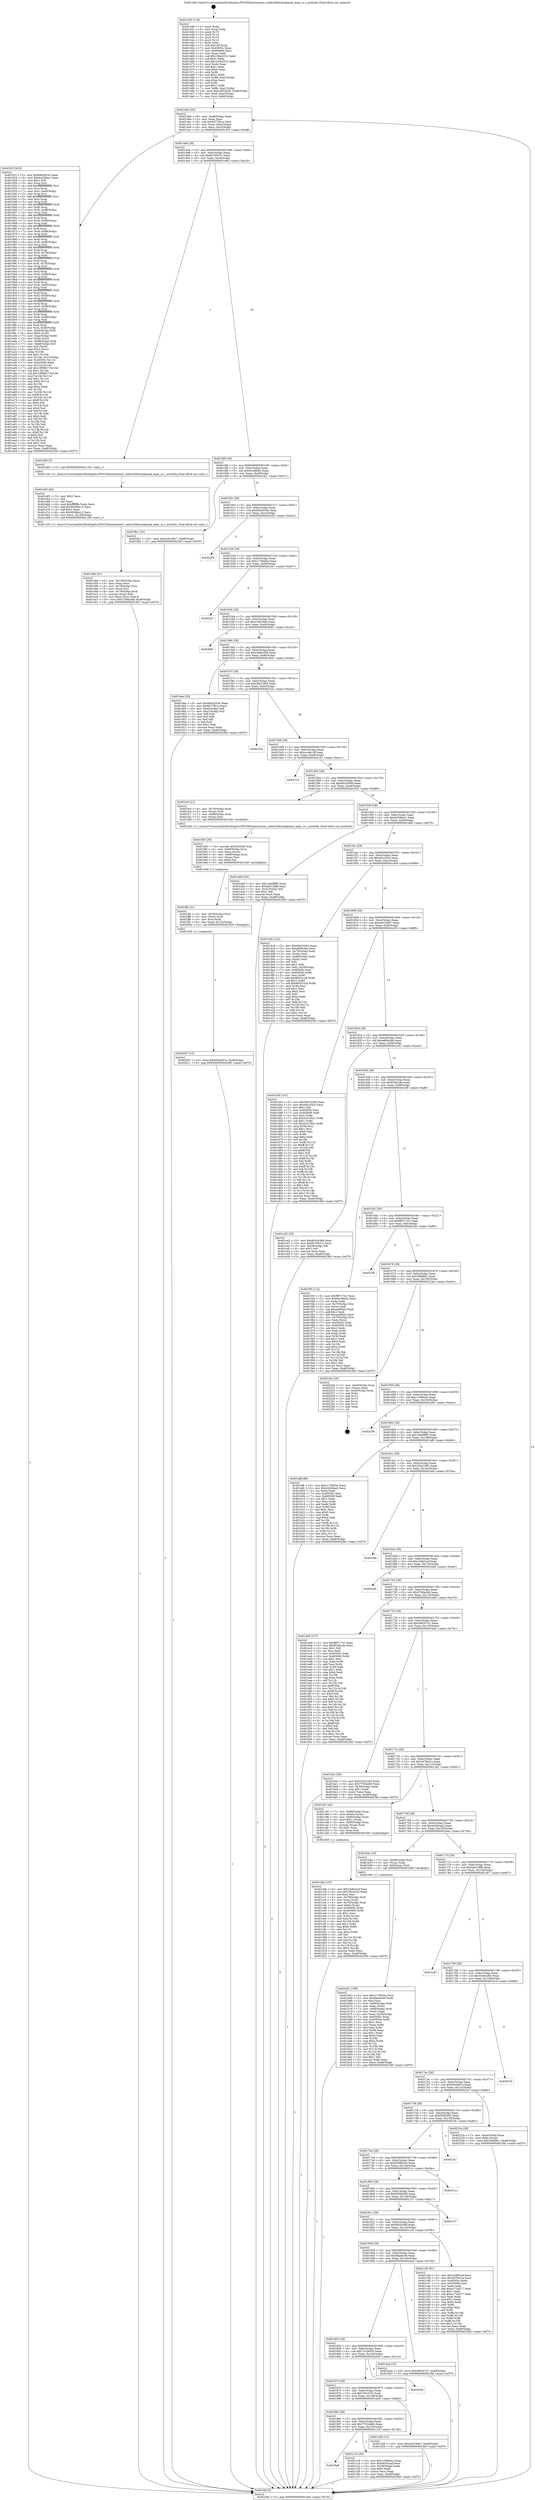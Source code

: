 digraph "0x401440" {
  label = "0x401440 (/mnt/c/Users/mathe/Desktop/tcc/POCII/binaries/extr_radare2libranalpanal_mips_cs.c_archinfo_Final-ollvm.out::main(0))"
  labelloc = "t"
  node[shape=record]

  Entry [label="",width=0.3,height=0.3,shape=circle,fillcolor=black,style=filled]
  "0x4014b4" [label="{
     0x4014b4 [32]\l
     | [instrs]\l
     &nbsp;&nbsp;0x4014b4 \<+6\>: mov -0xa8(%rbp),%eax\l
     &nbsp;&nbsp;0x4014ba \<+2\>: mov %eax,%ecx\l
     &nbsp;&nbsp;0x4014bc \<+6\>: sub $0x8477fb1e,%ecx\l
     &nbsp;&nbsp;0x4014c2 \<+6\>: mov %eax,-0xbc(%rbp)\l
     &nbsp;&nbsp;0x4014c8 \<+6\>: mov %ecx,-0xc0(%rbp)\l
     &nbsp;&nbsp;0x4014ce \<+6\>: je 000000000040191f \<main+0x4df\>\l
  }"]
  "0x40191f" [label="{
     0x40191f [410]\l
     | [instrs]\l
     &nbsp;&nbsp;0x40191f \<+5\>: mov $0xb8cd203e,%eax\l
     &nbsp;&nbsp;0x401924 \<+5\>: mov $0xdc538ea1,%ecx\l
     &nbsp;&nbsp;0x401929 \<+2\>: mov $0x1,%dl\l
     &nbsp;&nbsp;0x40192b \<+3\>: mov %rsp,%rsi\l
     &nbsp;&nbsp;0x40192e \<+4\>: add $0xfffffffffffffff0,%rsi\l
     &nbsp;&nbsp;0x401932 \<+3\>: mov %rsi,%rsp\l
     &nbsp;&nbsp;0x401935 \<+7\>: mov %rsi,-0xa0(%rbp)\l
     &nbsp;&nbsp;0x40193c \<+3\>: mov %rsp,%rsi\l
     &nbsp;&nbsp;0x40193f \<+4\>: add $0xfffffffffffffff0,%rsi\l
     &nbsp;&nbsp;0x401943 \<+3\>: mov %rsi,%rsp\l
     &nbsp;&nbsp;0x401946 \<+3\>: mov %rsp,%rdi\l
     &nbsp;&nbsp;0x401949 \<+4\>: add $0xfffffffffffffff0,%rdi\l
     &nbsp;&nbsp;0x40194d \<+3\>: mov %rdi,%rsp\l
     &nbsp;&nbsp;0x401950 \<+7\>: mov %rdi,-0x98(%rbp)\l
     &nbsp;&nbsp;0x401957 \<+3\>: mov %rsp,%rdi\l
     &nbsp;&nbsp;0x40195a \<+4\>: add $0xfffffffffffffff0,%rdi\l
     &nbsp;&nbsp;0x40195e \<+3\>: mov %rdi,%rsp\l
     &nbsp;&nbsp;0x401961 \<+7\>: mov %rdi,-0x90(%rbp)\l
     &nbsp;&nbsp;0x401968 \<+3\>: mov %rsp,%rdi\l
     &nbsp;&nbsp;0x40196b \<+4\>: add $0xfffffffffffffff0,%rdi\l
     &nbsp;&nbsp;0x40196f \<+3\>: mov %rdi,%rsp\l
     &nbsp;&nbsp;0x401972 \<+7\>: mov %rdi,-0x88(%rbp)\l
     &nbsp;&nbsp;0x401979 \<+3\>: mov %rsp,%rdi\l
     &nbsp;&nbsp;0x40197c \<+4\>: add $0xfffffffffffffff0,%rdi\l
     &nbsp;&nbsp;0x401980 \<+3\>: mov %rdi,%rsp\l
     &nbsp;&nbsp;0x401983 \<+4\>: mov %rdi,-0x80(%rbp)\l
     &nbsp;&nbsp;0x401987 \<+3\>: mov %rsp,%rdi\l
     &nbsp;&nbsp;0x40198a \<+4\>: add $0xfffffffffffffff0,%rdi\l
     &nbsp;&nbsp;0x40198e \<+3\>: mov %rdi,%rsp\l
     &nbsp;&nbsp;0x401991 \<+4\>: mov %rdi,-0x78(%rbp)\l
     &nbsp;&nbsp;0x401995 \<+3\>: mov %rsp,%rdi\l
     &nbsp;&nbsp;0x401998 \<+4\>: add $0xfffffffffffffff0,%rdi\l
     &nbsp;&nbsp;0x40199c \<+3\>: mov %rdi,%rsp\l
     &nbsp;&nbsp;0x40199f \<+4\>: mov %rdi,-0x70(%rbp)\l
     &nbsp;&nbsp;0x4019a3 \<+3\>: mov %rsp,%rdi\l
     &nbsp;&nbsp;0x4019a6 \<+4\>: add $0xfffffffffffffff0,%rdi\l
     &nbsp;&nbsp;0x4019aa \<+3\>: mov %rdi,%rsp\l
     &nbsp;&nbsp;0x4019ad \<+4\>: mov %rdi,-0x68(%rbp)\l
     &nbsp;&nbsp;0x4019b1 \<+3\>: mov %rsp,%rdi\l
     &nbsp;&nbsp;0x4019b4 \<+4\>: add $0xfffffffffffffff0,%rdi\l
     &nbsp;&nbsp;0x4019b8 \<+3\>: mov %rdi,%rsp\l
     &nbsp;&nbsp;0x4019bb \<+4\>: mov %rdi,-0x60(%rbp)\l
     &nbsp;&nbsp;0x4019bf \<+3\>: mov %rsp,%rdi\l
     &nbsp;&nbsp;0x4019c2 \<+4\>: add $0xfffffffffffffff0,%rdi\l
     &nbsp;&nbsp;0x4019c6 \<+3\>: mov %rdi,%rsp\l
     &nbsp;&nbsp;0x4019c9 \<+4\>: mov %rdi,-0x58(%rbp)\l
     &nbsp;&nbsp;0x4019cd \<+3\>: mov %rsp,%rdi\l
     &nbsp;&nbsp;0x4019d0 \<+4\>: add $0xfffffffffffffff0,%rdi\l
     &nbsp;&nbsp;0x4019d4 \<+3\>: mov %rdi,%rsp\l
     &nbsp;&nbsp;0x4019d7 \<+4\>: mov %rdi,-0x50(%rbp)\l
     &nbsp;&nbsp;0x4019db \<+3\>: mov %rsp,%rdi\l
     &nbsp;&nbsp;0x4019de \<+4\>: add $0xfffffffffffffff0,%rdi\l
     &nbsp;&nbsp;0x4019e2 \<+3\>: mov %rdi,%rsp\l
     &nbsp;&nbsp;0x4019e5 \<+4\>: mov %rdi,-0x48(%rbp)\l
     &nbsp;&nbsp;0x4019e9 \<+3\>: mov %rsp,%rdi\l
     &nbsp;&nbsp;0x4019ec \<+4\>: add $0xfffffffffffffff0,%rdi\l
     &nbsp;&nbsp;0x4019f0 \<+3\>: mov %rdi,%rsp\l
     &nbsp;&nbsp;0x4019f3 \<+4\>: mov %rdi,-0x40(%rbp)\l
     &nbsp;&nbsp;0x4019f7 \<+7\>: mov -0xa0(%rbp),%rdi\l
     &nbsp;&nbsp;0x4019fe \<+6\>: movl $0x0,(%rdi)\l
     &nbsp;&nbsp;0x401a04 \<+7\>: mov -0xac(%rbp),%r8d\l
     &nbsp;&nbsp;0x401a0b \<+3\>: mov %r8d,(%rsi)\l
     &nbsp;&nbsp;0x401a0e \<+7\>: mov -0x98(%rbp),%rdi\l
     &nbsp;&nbsp;0x401a15 \<+7\>: mov -0xb8(%rbp),%r9\l
     &nbsp;&nbsp;0x401a1c \<+3\>: mov %r9,(%rdi)\l
     &nbsp;&nbsp;0x401a1f \<+3\>: cmpl $0x2,(%rsi)\l
     &nbsp;&nbsp;0x401a22 \<+4\>: setne %r10b\l
     &nbsp;&nbsp;0x401a26 \<+4\>: and $0x1,%r10b\l
     &nbsp;&nbsp;0x401a2a \<+4\>: mov %r10b,-0x31(%rbp)\l
     &nbsp;&nbsp;0x401a2e \<+8\>: mov 0x40505c,%r11d\l
     &nbsp;&nbsp;0x401a36 \<+7\>: mov 0x405060,%ebx\l
     &nbsp;&nbsp;0x401a3d \<+3\>: mov %r11d,%r14d\l
     &nbsp;&nbsp;0x401a40 \<+7\>: add $0x19f58fc7,%r14d\l
     &nbsp;&nbsp;0x401a47 \<+4\>: sub $0x1,%r14d\l
     &nbsp;&nbsp;0x401a4b \<+7\>: sub $0x19f58fc7,%r14d\l
     &nbsp;&nbsp;0x401a52 \<+4\>: imul %r14d,%r11d\l
     &nbsp;&nbsp;0x401a56 \<+4\>: and $0x1,%r11d\l
     &nbsp;&nbsp;0x401a5a \<+4\>: cmp $0x0,%r11d\l
     &nbsp;&nbsp;0x401a5e \<+4\>: sete %r10b\l
     &nbsp;&nbsp;0x401a62 \<+3\>: cmp $0xa,%ebx\l
     &nbsp;&nbsp;0x401a65 \<+4\>: setl %r15b\l
     &nbsp;&nbsp;0x401a69 \<+3\>: mov %r10b,%r12b\l
     &nbsp;&nbsp;0x401a6c \<+4\>: xor $0xff,%r12b\l
     &nbsp;&nbsp;0x401a70 \<+3\>: mov %r15b,%r13b\l
     &nbsp;&nbsp;0x401a73 \<+4\>: xor $0xff,%r13b\l
     &nbsp;&nbsp;0x401a77 \<+3\>: xor $0x0,%dl\l
     &nbsp;&nbsp;0x401a7a \<+3\>: mov %r12b,%sil\l
     &nbsp;&nbsp;0x401a7d \<+4\>: and $0x0,%sil\l
     &nbsp;&nbsp;0x401a81 \<+3\>: and %dl,%r10b\l
     &nbsp;&nbsp;0x401a84 \<+3\>: mov %r13b,%dil\l
     &nbsp;&nbsp;0x401a87 \<+4\>: and $0x0,%dil\l
     &nbsp;&nbsp;0x401a8b \<+3\>: and %dl,%r15b\l
     &nbsp;&nbsp;0x401a8e \<+3\>: or %r10b,%sil\l
     &nbsp;&nbsp;0x401a91 \<+3\>: or %r15b,%dil\l
     &nbsp;&nbsp;0x401a94 \<+3\>: xor %dil,%sil\l
     &nbsp;&nbsp;0x401a97 \<+3\>: or %r13b,%r12b\l
     &nbsp;&nbsp;0x401a9a \<+4\>: xor $0xff,%r12b\l
     &nbsp;&nbsp;0x401a9e \<+3\>: or $0x0,%dl\l
     &nbsp;&nbsp;0x401aa1 \<+3\>: and %dl,%r12b\l
     &nbsp;&nbsp;0x401aa4 \<+3\>: or %r12b,%sil\l
     &nbsp;&nbsp;0x401aa7 \<+4\>: test $0x1,%sil\l
     &nbsp;&nbsp;0x401aab \<+3\>: cmovne %ecx,%eax\l
     &nbsp;&nbsp;0x401aae \<+6\>: mov %eax,-0xa8(%rbp)\l
     &nbsp;&nbsp;0x401ab4 \<+5\>: jmp 00000000004023bf \<main+0xf7f\>\l
  }"]
  "0x4014d4" [label="{
     0x4014d4 [28]\l
     | [instrs]\l
     &nbsp;&nbsp;0x4014d4 \<+5\>: jmp 00000000004014d9 \<main+0x99\>\l
     &nbsp;&nbsp;0x4014d9 \<+6\>: mov -0xbc(%rbp),%eax\l
     &nbsp;&nbsp;0x4014df \<+5\>: sub $0x9c76547c,%eax\l
     &nbsp;&nbsp;0x4014e4 \<+6\>: mov %eax,-0xc4(%rbp)\l
     &nbsp;&nbsp;0x4014ea \<+6\>: je 0000000000401e60 \<main+0xa20\>\l
  }"]
  Exit [label="",width=0.3,height=0.3,shape=circle,fillcolor=black,style=filled,peripheries=2]
  "0x401e60" [label="{
     0x401e60 [5]\l
     | [instrs]\l
     &nbsp;&nbsp;0x401e60 \<+5\>: call 0000000000401160 \<next_i\>\l
     | [calls]\l
     &nbsp;&nbsp;0x401160 \{1\} (/mnt/c/Users/mathe/Desktop/tcc/POCII/binaries/extr_radare2libranalpanal_mips_cs.c_archinfo_Final-ollvm.out::next_i)\l
  }"]
  "0x4014f0" [label="{
     0x4014f0 [28]\l
     | [instrs]\l
     &nbsp;&nbsp;0x4014f0 \<+5\>: jmp 00000000004014f5 \<main+0xb5\>\l
     &nbsp;&nbsp;0x4014f5 \<+6\>: mov -0xbc(%rbp),%eax\l
     &nbsp;&nbsp;0x4014fb \<+5\>: sub $0x9cc48bd2,%eax\l
     &nbsp;&nbsp;0x401500 \<+6\>: mov %eax,-0xc8(%rbp)\l
     &nbsp;&nbsp;0x401506 \<+6\>: je 0000000000401fb1 \<main+0xb71\>\l
  }"]
  "0x402007" [label="{
     0x402007 [15]\l
     | [instrs]\l
     &nbsp;&nbsp;0x402007 \<+10\>: movl $0x6364a67a,-0xa8(%rbp)\l
     &nbsp;&nbsp;0x402011 \<+5\>: jmp 00000000004023bf \<main+0xf7f\>\l
  }"]
  "0x401fb1" [label="{
     0x401fb1 [15]\l
     | [instrs]\l
     &nbsp;&nbsp;0x401fb1 \<+10\>: movl $0xe26184b7,-0xa8(%rbp)\l
     &nbsp;&nbsp;0x401fbb \<+5\>: jmp 00000000004023bf \<main+0xf7f\>\l
  }"]
  "0x40150c" [label="{
     0x40150c [28]\l
     | [instrs]\l
     &nbsp;&nbsp;0x40150c \<+5\>: jmp 0000000000401511 \<main+0xd1\>\l
     &nbsp;&nbsp;0x401511 \<+6\>: mov -0xbc(%rbp),%eax\l
     &nbsp;&nbsp;0x401517 \<+5\>: sub $0xb8cd203e,%eax\l
     &nbsp;&nbsp;0x40151c \<+6\>: mov %eax,-0xcc(%rbp)\l
     &nbsp;&nbsp;0x401522 \<+6\>: je 0000000000402262 \<main+0xe22\>\l
  }"]
  "0x401ff2" [label="{
     0x401ff2 [21]\l
     | [instrs]\l
     &nbsp;&nbsp;0x401ff2 \<+4\>: mov -0x78(%rbp),%rcx\l
     &nbsp;&nbsp;0x401ff6 \<+3\>: mov (%rcx),%rcx\l
     &nbsp;&nbsp;0x401ff9 \<+3\>: mov %rcx,%rdi\l
     &nbsp;&nbsp;0x401ffc \<+6\>: mov %eax,-0x15c(%rbp)\l
     &nbsp;&nbsp;0x402002 \<+5\>: call 0000000000401030 \<free@plt\>\l
     | [calls]\l
     &nbsp;&nbsp;0x401030 \{1\} (unknown)\l
  }"]
  "0x402262" [label="{
     0x402262\l
  }", style=dashed]
  "0x401528" [label="{
     0x401528 [28]\l
     | [instrs]\l
     &nbsp;&nbsp;0x401528 \<+5\>: jmp 000000000040152d \<main+0xed\>\l
     &nbsp;&nbsp;0x40152d \<+6\>: mov -0xbc(%rbp),%eax\l
     &nbsp;&nbsp;0x401533 \<+5\>: sub $0xc170bd3a,%eax\l
     &nbsp;&nbsp;0x401538 \<+6\>: mov %eax,-0xd0(%rbp)\l
     &nbsp;&nbsp;0x40153e \<+6\>: je 00000000004022a7 \<main+0xe67\>\l
  }"]
  "0x401fd5" [label="{
     0x401fd5 [29]\l
     | [instrs]\l
     &nbsp;&nbsp;0x401fd5 \<+10\>: movabs $0x4030d6,%rdi\l
     &nbsp;&nbsp;0x401fdf \<+4\>: mov -0x68(%rbp),%rcx\l
     &nbsp;&nbsp;0x401fe3 \<+2\>: mov %eax,(%rcx)\l
     &nbsp;&nbsp;0x401fe5 \<+4\>: mov -0x68(%rbp),%rcx\l
     &nbsp;&nbsp;0x401fe9 \<+2\>: mov (%rcx),%esi\l
     &nbsp;&nbsp;0x401feb \<+2\>: mov $0x0,%al\l
     &nbsp;&nbsp;0x401fed \<+5\>: call 0000000000401040 \<printf@plt\>\l
     | [calls]\l
     &nbsp;&nbsp;0x401040 \{1\} (unknown)\l
  }"]
  "0x4022a7" [label="{
     0x4022a7\l
  }", style=dashed]
  "0x401544" [label="{
     0x401544 [28]\l
     | [instrs]\l
     &nbsp;&nbsp;0x401544 \<+5\>: jmp 0000000000401549 \<main+0x109\>\l
     &nbsp;&nbsp;0x401549 \<+6\>: mov -0xbc(%rbp),%eax\l
     &nbsp;&nbsp;0x40154f \<+5\>: sub $0xc19619e8,%eax\l
     &nbsp;&nbsp;0x401554 \<+6\>: mov %eax,-0xd4(%rbp)\l
     &nbsp;&nbsp;0x40155a \<+6\>: je 0000000000402081 \<main+0xc41\>\l
  }"]
  "0x401e8d" [label="{
     0x401e8d [41]\l
     | [instrs]\l
     &nbsp;&nbsp;0x401e8d \<+6\>: mov -0x158(%rbp),%ecx\l
     &nbsp;&nbsp;0x401e93 \<+3\>: imul %eax,%ecx\l
     &nbsp;&nbsp;0x401e96 \<+4\>: mov -0x78(%rbp),%rsi\l
     &nbsp;&nbsp;0x401e9a \<+3\>: mov (%rsi),%rsi\l
     &nbsp;&nbsp;0x401e9d \<+4\>: mov -0x70(%rbp),%rdi\l
     &nbsp;&nbsp;0x401ea1 \<+3\>: movslq (%rdi),%rdi\l
     &nbsp;&nbsp;0x401ea4 \<+3\>: mov %ecx,(%rsi,%rdi,4)\l
     &nbsp;&nbsp;0x401ea7 \<+10\>: movl $0x2760a3e8,-0xa8(%rbp)\l
     &nbsp;&nbsp;0x401eb1 \<+5\>: jmp 00000000004023bf \<main+0xf7f\>\l
  }"]
  "0x402081" [label="{
     0x402081\l
  }", style=dashed]
  "0x401560" [label="{
     0x401560 [28]\l
     | [instrs]\l
     &nbsp;&nbsp;0x401560 \<+5\>: jmp 0000000000401565 \<main+0x125\>\l
     &nbsp;&nbsp;0x401565 \<+6\>: mov -0xbc(%rbp),%eax\l
     &nbsp;&nbsp;0x40156b \<+5\>: sub $0xc4802d39,%eax\l
     &nbsp;&nbsp;0x401570 \<+6\>: mov %eax,-0xd8(%rbp)\l
     &nbsp;&nbsp;0x401576 \<+6\>: je 00000000004018ea \<main+0x4aa\>\l
  }"]
  "0x401e65" [label="{
     0x401e65 [40]\l
     | [instrs]\l
     &nbsp;&nbsp;0x401e65 \<+5\>: mov $0x2,%ecx\l
     &nbsp;&nbsp;0x401e6a \<+1\>: cltd\l
     &nbsp;&nbsp;0x401e6b \<+2\>: idiv %ecx\l
     &nbsp;&nbsp;0x401e6d \<+6\>: imul $0xfffffffe,%edx,%ecx\l
     &nbsp;&nbsp;0x401e73 \<+6\>: add $0x9d36be12,%ecx\l
     &nbsp;&nbsp;0x401e79 \<+3\>: add $0x1,%ecx\l
     &nbsp;&nbsp;0x401e7c \<+6\>: sub $0x9d36be12,%ecx\l
     &nbsp;&nbsp;0x401e82 \<+6\>: mov %ecx,-0x158(%rbp)\l
     &nbsp;&nbsp;0x401e88 \<+5\>: call 0000000000401160 \<next_i\>\l
     | [calls]\l
     &nbsp;&nbsp;0x401160 \{1\} (/mnt/c/Users/mathe/Desktop/tcc/POCII/binaries/extr_radare2libranalpanal_mips_cs.c_archinfo_Final-ollvm.out::next_i)\l
  }"]
  "0x4018ea" [label="{
     0x4018ea [53]\l
     | [instrs]\l
     &nbsp;&nbsp;0x4018ea \<+5\>: mov $0xb8cd203e,%eax\l
     &nbsp;&nbsp;0x4018ef \<+5\>: mov $0x8477fb1e,%ecx\l
     &nbsp;&nbsp;0x4018f4 \<+6\>: mov -0xa2(%rbp),%dl\l
     &nbsp;&nbsp;0x4018fa \<+7\>: mov -0xa1(%rbp),%sil\l
     &nbsp;&nbsp;0x401901 \<+3\>: mov %dl,%dil\l
     &nbsp;&nbsp;0x401904 \<+3\>: and %sil,%dil\l
     &nbsp;&nbsp;0x401907 \<+3\>: xor %sil,%dl\l
     &nbsp;&nbsp;0x40190a \<+3\>: or %dl,%dil\l
     &nbsp;&nbsp;0x40190d \<+4\>: test $0x1,%dil\l
     &nbsp;&nbsp;0x401911 \<+3\>: cmovne %ecx,%eax\l
     &nbsp;&nbsp;0x401914 \<+6\>: mov %eax,-0xa8(%rbp)\l
     &nbsp;&nbsp;0x40191a \<+5\>: jmp 00000000004023bf \<main+0xf7f\>\l
  }"]
  "0x40157c" [label="{
     0x40157c [28]\l
     | [instrs]\l
     &nbsp;&nbsp;0x40157c \<+5\>: jmp 0000000000401581 \<main+0x141\>\l
     &nbsp;&nbsp;0x401581 \<+6\>: mov -0xbc(%rbp),%eax\l
     &nbsp;&nbsp;0x401587 \<+5\>: sub $0xc8433383,%eax\l
     &nbsp;&nbsp;0x40158c \<+6\>: mov %eax,-0xdc(%rbp)\l
     &nbsp;&nbsp;0x401592 \<+6\>: je 000000000040232a \<main+0xeea\>\l
  }"]
  "0x4023bf" [label="{
     0x4023bf [5]\l
     | [instrs]\l
     &nbsp;&nbsp;0x4023bf \<+5\>: jmp 00000000004014b4 \<main+0x74\>\l
  }"]
  "0x401440" [label="{
     0x401440 [116]\l
     | [instrs]\l
     &nbsp;&nbsp;0x401440 \<+1\>: push %rbp\l
     &nbsp;&nbsp;0x401441 \<+3\>: mov %rsp,%rbp\l
     &nbsp;&nbsp;0x401444 \<+2\>: push %r15\l
     &nbsp;&nbsp;0x401446 \<+2\>: push %r14\l
     &nbsp;&nbsp;0x401448 \<+2\>: push %r13\l
     &nbsp;&nbsp;0x40144a \<+2\>: push %r12\l
     &nbsp;&nbsp;0x40144c \<+1\>: push %rbx\l
     &nbsp;&nbsp;0x40144d \<+7\>: sub $0x168,%rsp\l
     &nbsp;&nbsp;0x401454 \<+7\>: mov 0x40505c,%eax\l
     &nbsp;&nbsp;0x40145b \<+7\>: mov 0x405060,%ecx\l
     &nbsp;&nbsp;0x401462 \<+2\>: mov %eax,%edx\l
     &nbsp;&nbsp;0x401464 \<+6\>: sub $0x100e4332,%edx\l
     &nbsp;&nbsp;0x40146a \<+3\>: sub $0x1,%edx\l
     &nbsp;&nbsp;0x40146d \<+6\>: add $0x100e4332,%edx\l
     &nbsp;&nbsp;0x401473 \<+3\>: imul %edx,%eax\l
     &nbsp;&nbsp;0x401476 \<+3\>: and $0x1,%eax\l
     &nbsp;&nbsp;0x401479 \<+3\>: cmp $0x0,%eax\l
     &nbsp;&nbsp;0x40147c \<+4\>: sete %r8b\l
     &nbsp;&nbsp;0x401480 \<+4\>: and $0x1,%r8b\l
     &nbsp;&nbsp;0x401484 \<+7\>: mov %r8b,-0xa2(%rbp)\l
     &nbsp;&nbsp;0x40148b \<+3\>: cmp $0xa,%ecx\l
     &nbsp;&nbsp;0x40148e \<+4\>: setl %r8b\l
     &nbsp;&nbsp;0x401492 \<+4\>: and $0x1,%r8b\l
     &nbsp;&nbsp;0x401496 \<+7\>: mov %r8b,-0xa1(%rbp)\l
     &nbsp;&nbsp;0x40149d \<+10\>: movl $0xc4802d39,-0xa8(%rbp)\l
     &nbsp;&nbsp;0x4014a7 \<+6\>: mov %edi,-0xac(%rbp)\l
     &nbsp;&nbsp;0x4014ad \<+7\>: mov %rsi,-0xb8(%rbp)\l
  }"]
  "0x401cbb" [label="{
     0x401cbb [107]\l
     | [instrs]\l
     &nbsp;&nbsp;0x401cbb \<+5\>: mov $0x23db3caf,%ecx\l
     &nbsp;&nbsp;0x401cc0 \<+5\>: mov $0x762c41fc,%edx\l
     &nbsp;&nbsp;0x401cc5 \<+2\>: xor %esi,%esi\l
     &nbsp;&nbsp;0x401cc7 \<+4\>: mov -0x78(%rbp),%rdi\l
     &nbsp;&nbsp;0x401ccb \<+3\>: mov %rax,(%rdi)\l
     &nbsp;&nbsp;0x401cce \<+4\>: mov -0x70(%rbp),%rax\l
     &nbsp;&nbsp;0x401cd2 \<+6\>: movl $0x0,(%rax)\l
     &nbsp;&nbsp;0x401cd8 \<+8\>: mov 0x40505c,%r8d\l
     &nbsp;&nbsp;0x401ce0 \<+8\>: mov 0x405060,%r9d\l
     &nbsp;&nbsp;0x401ce8 \<+3\>: sub $0x1,%esi\l
     &nbsp;&nbsp;0x401ceb \<+3\>: mov %r8d,%r10d\l
     &nbsp;&nbsp;0x401cee \<+3\>: add %esi,%r10d\l
     &nbsp;&nbsp;0x401cf1 \<+4\>: imul %r10d,%r8d\l
     &nbsp;&nbsp;0x401cf5 \<+4\>: and $0x1,%r8d\l
     &nbsp;&nbsp;0x401cf9 \<+4\>: cmp $0x0,%r8d\l
     &nbsp;&nbsp;0x401cfd \<+4\>: sete %r11b\l
     &nbsp;&nbsp;0x401d01 \<+4\>: cmp $0xa,%r9d\l
     &nbsp;&nbsp;0x401d05 \<+3\>: setl %bl\l
     &nbsp;&nbsp;0x401d08 \<+3\>: mov %r11b,%r14b\l
     &nbsp;&nbsp;0x401d0b \<+3\>: and %bl,%r14b\l
     &nbsp;&nbsp;0x401d0e \<+3\>: xor %bl,%r11b\l
     &nbsp;&nbsp;0x401d11 \<+3\>: or %r11b,%r14b\l
     &nbsp;&nbsp;0x401d14 \<+4\>: test $0x1,%r14b\l
     &nbsp;&nbsp;0x401d18 \<+3\>: cmovne %edx,%ecx\l
     &nbsp;&nbsp;0x401d1b \<+6\>: mov %ecx,-0xa8(%rbp)\l
     &nbsp;&nbsp;0x401d21 \<+5\>: jmp 00000000004023bf \<main+0xf7f\>\l
  }"]
  "0x4018a8" [label="{
     0x4018a8\l
  }", style=dashed]
  "0x40232a" [label="{
     0x40232a\l
  }", style=dashed]
  "0x401598" [label="{
     0x401598 [28]\l
     | [instrs]\l
     &nbsp;&nbsp;0x401598 \<+5\>: jmp 000000000040159d \<main+0x15d\>\l
     &nbsp;&nbsp;0x40159d \<+6\>: mov -0xbc(%rbp),%eax\l
     &nbsp;&nbsp;0x4015a3 \<+5\>: sub $0xcccde1df,%eax\l
     &nbsp;&nbsp;0x4015a8 \<+6\>: mov %eax,-0xe0(%rbp)\l
     &nbsp;&nbsp;0x4015ae \<+6\>: je 0000000000402101 \<main+0xcc1\>\l
  }"]
  "0x401c18" [label="{
     0x401c18 [30]\l
     | [instrs]\l
     &nbsp;&nbsp;0x401c18 \<+5\>: mov $0x11696cec,%eax\l
     &nbsp;&nbsp;0x401c1d \<+5\>: mov $0x6935cbaf,%ecx\l
     &nbsp;&nbsp;0x401c22 \<+3\>: mov -0x30(%rbp),%edx\l
     &nbsp;&nbsp;0x401c25 \<+3\>: cmp $0x0,%edx\l
     &nbsp;&nbsp;0x401c28 \<+3\>: cmove %ecx,%eax\l
     &nbsp;&nbsp;0x401c2b \<+6\>: mov %eax,-0xa8(%rbp)\l
     &nbsp;&nbsp;0x401c31 \<+5\>: jmp 00000000004023bf \<main+0xf7f\>\l
  }"]
  "0x402101" [label="{
     0x402101\l
  }", style=dashed]
  "0x4015b4" [label="{
     0x4015b4 [28]\l
     | [instrs]\l
     &nbsp;&nbsp;0x4015b4 \<+5\>: jmp 00000000004015b9 \<main+0x179\>\l
     &nbsp;&nbsp;0x4015b9 \<+6\>: mov -0xbc(%rbp),%eax\l
     &nbsp;&nbsp;0x4015bf \<+5\>: sub $0xd63c436d,%eax\l
     &nbsp;&nbsp;0x4015c4 \<+6\>: mov %eax,-0xe4(%rbp)\l
     &nbsp;&nbsp;0x4015ca \<+6\>: je 0000000000401fc0 \<main+0xb80\>\l
  }"]
  "0x40188c" [label="{
     0x40188c [28]\l
     | [instrs]\l
     &nbsp;&nbsp;0x40188c \<+5\>: jmp 0000000000401891 \<main+0x451\>\l
     &nbsp;&nbsp;0x401891 \<+6\>: mov -0xbc(%rbp),%eax\l
     &nbsp;&nbsp;0x401897 \<+5\>: sub $0x77034dd0,%eax\l
     &nbsp;&nbsp;0x40189c \<+6\>: mov %eax,-0x14c(%rbp)\l
     &nbsp;&nbsp;0x4018a2 \<+6\>: je 0000000000401c18 \<main+0x7d8\>\l
  }"]
  "0x401fc0" [label="{
     0x401fc0 [21]\l
     | [instrs]\l
     &nbsp;&nbsp;0x401fc0 \<+4\>: mov -0x78(%rbp),%rax\l
     &nbsp;&nbsp;0x401fc4 \<+3\>: mov (%rax),%rdi\l
     &nbsp;&nbsp;0x401fc7 \<+7\>: mov -0x88(%rbp),%rax\l
     &nbsp;&nbsp;0x401fce \<+2\>: mov (%rax),%esi\l
     &nbsp;&nbsp;0x401fd0 \<+5\>: call 0000000000401420 \<archinfo\>\l
     | [calls]\l
     &nbsp;&nbsp;0x401420 \{1\} (/mnt/c/Users/mathe/Desktop/tcc/POCII/binaries/extr_radare2libranalpanal_mips_cs.c_archinfo_Final-ollvm.out::archinfo)\l
  }"]
  "0x4015d0" [label="{
     0x4015d0 [28]\l
     | [instrs]\l
     &nbsp;&nbsp;0x4015d0 \<+5\>: jmp 00000000004015d5 \<main+0x195\>\l
     &nbsp;&nbsp;0x4015d5 \<+6\>: mov -0xbc(%rbp),%eax\l
     &nbsp;&nbsp;0x4015db \<+5\>: sub $0xdc538ea1,%eax\l
     &nbsp;&nbsp;0x4015e0 \<+6\>: mov %eax,-0xe8(%rbp)\l
     &nbsp;&nbsp;0x4015e6 \<+6\>: je 0000000000401ab9 \<main+0x679\>\l
  }"]
  "0x401d26" [label="{
     0x401d26 [15]\l
     | [instrs]\l
     &nbsp;&nbsp;0x401d26 \<+10\>: movl $0xe26184b7,-0xa8(%rbp)\l
     &nbsp;&nbsp;0x401d30 \<+5\>: jmp 00000000004023bf \<main+0xf7f\>\l
  }"]
  "0x401ab9" [label="{
     0x401ab9 [30]\l
     | [instrs]\l
     &nbsp;&nbsp;0x401ab9 \<+5\>: mov $0x1dad9f85,%eax\l
     &nbsp;&nbsp;0x401abe \<+5\>: mov $0x4a0128fb,%ecx\l
     &nbsp;&nbsp;0x401ac3 \<+3\>: mov -0x31(%rbp),%dl\l
     &nbsp;&nbsp;0x401ac6 \<+3\>: test $0x1,%dl\l
     &nbsp;&nbsp;0x401ac9 \<+3\>: cmovne %ecx,%eax\l
     &nbsp;&nbsp;0x401acc \<+6\>: mov %eax,-0xa8(%rbp)\l
     &nbsp;&nbsp;0x401ad2 \<+5\>: jmp 00000000004023bf \<main+0xf7f\>\l
  }"]
  "0x4015ec" [label="{
     0x4015ec [28]\l
     | [instrs]\l
     &nbsp;&nbsp;0x4015ec \<+5\>: jmp 00000000004015f1 \<main+0x1b1\>\l
     &nbsp;&nbsp;0x4015f1 \<+6\>: mov -0xbc(%rbp),%eax\l
     &nbsp;&nbsp;0x4015f7 \<+5\>: sub $0xdcb1f3c4,%eax\l
     &nbsp;&nbsp;0x4015fc \<+6\>: mov %eax,-0xec(%rbp)\l
     &nbsp;&nbsp;0x401602 \<+6\>: je 0000000000401dc8 \<main+0x988\>\l
  }"]
  "0x401870" [label="{
     0x401870 [28]\l
     | [instrs]\l
     &nbsp;&nbsp;0x401870 \<+5\>: jmp 0000000000401875 \<main+0x435\>\l
     &nbsp;&nbsp;0x401875 \<+6\>: mov -0xbc(%rbp),%eax\l
     &nbsp;&nbsp;0x40187b \<+5\>: sub $0x762c41fc,%eax\l
     &nbsp;&nbsp;0x401880 \<+6\>: mov %eax,-0x148(%rbp)\l
     &nbsp;&nbsp;0x401886 \<+6\>: je 0000000000401d26 \<main+0x8e6\>\l
  }"]
  "0x401dc8" [label="{
     0x401dc8 [122]\l
     | [instrs]\l
     &nbsp;&nbsp;0x401dc8 \<+5\>: mov $0xc8433383,%eax\l
     &nbsp;&nbsp;0x401dcd \<+5\>: mov $0xe669c4fa,%ecx\l
     &nbsp;&nbsp;0x401dd2 \<+4\>: mov -0x70(%rbp),%rdx\l
     &nbsp;&nbsp;0x401dd6 \<+2\>: mov (%rdx),%esi\l
     &nbsp;&nbsp;0x401dd8 \<+4\>: mov -0x80(%rbp),%rdx\l
     &nbsp;&nbsp;0x401ddc \<+2\>: cmp (%rdx),%esi\l
     &nbsp;&nbsp;0x401dde \<+4\>: setl %dil\l
     &nbsp;&nbsp;0x401de2 \<+4\>: and $0x1,%dil\l
     &nbsp;&nbsp;0x401de6 \<+4\>: mov %dil,-0x29(%rbp)\l
     &nbsp;&nbsp;0x401dea \<+7\>: mov 0x40505c,%esi\l
     &nbsp;&nbsp;0x401df1 \<+8\>: mov 0x405060,%r8d\l
     &nbsp;&nbsp;0x401df9 \<+3\>: mov %esi,%r9d\l
     &nbsp;&nbsp;0x401dfc \<+7\>: add $0x88551ccb,%r9d\l
     &nbsp;&nbsp;0x401e03 \<+4\>: sub $0x1,%r9d\l
     &nbsp;&nbsp;0x401e07 \<+7\>: sub $0x88551ccb,%r9d\l
     &nbsp;&nbsp;0x401e0e \<+4\>: imul %r9d,%esi\l
     &nbsp;&nbsp;0x401e12 \<+3\>: and $0x1,%esi\l
     &nbsp;&nbsp;0x401e15 \<+3\>: cmp $0x0,%esi\l
     &nbsp;&nbsp;0x401e18 \<+4\>: sete %dil\l
     &nbsp;&nbsp;0x401e1c \<+4\>: cmp $0xa,%r8d\l
     &nbsp;&nbsp;0x401e20 \<+4\>: setl %r10b\l
     &nbsp;&nbsp;0x401e24 \<+3\>: mov %dil,%r11b\l
     &nbsp;&nbsp;0x401e27 \<+3\>: and %r10b,%r11b\l
     &nbsp;&nbsp;0x401e2a \<+3\>: xor %r10b,%dil\l
     &nbsp;&nbsp;0x401e2d \<+3\>: or %dil,%r11b\l
     &nbsp;&nbsp;0x401e30 \<+4\>: test $0x1,%r11b\l
     &nbsp;&nbsp;0x401e34 \<+3\>: cmovne %ecx,%eax\l
     &nbsp;&nbsp;0x401e37 \<+6\>: mov %eax,-0xa8(%rbp)\l
     &nbsp;&nbsp;0x401e3d \<+5\>: jmp 00000000004023bf \<main+0xf7f\>\l
  }"]
  "0x401608" [label="{
     0x401608 [28]\l
     | [instrs]\l
     &nbsp;&nbsp;0x401608 \<+5\>: jmp 000000000040160d \<main+0x1cd\>\l
     &nbsp;&nbsp;0x40160d \<+6\>: mov -0xbc(%rbp),%eax\l
     &nbsp;&nbsp;0x401613 \<+5\>: sub $0xe26184b7,%eax\l
     &nbsp;&nbsp;0x401618 \<+6\>: mov %eax,-0xf0(%rbp)\l
     &nbsp;&nbsp;0x40161e \<+6\>: je 0000000000401d35 \<main+0x8f5\>\l
  }"]
  "0x40205d" [label="{
     0x40205d\l
  }", style=dashed]
  "0x401d35" [label="{
     0x401d35 [147]\l
     | [instrs]\l
     &nbsp;&nbsp;0x401d35 \<+5\>: mov $0xc8433383,%eax\l
     &nbsp;&nbsp;0x401d3a \<+5\>: mov $0xdcb1f3c4,%ecx\l
     &nbsp;&nbsp;0x401d3f \<+2\>: mov $0x1,%dl\l
     &nbsp;&nbsp;0x401d41 \<+7\>: mov 0x40505c,%esi\l
     &nbsp;&nbsp;0x401d48 \<+7\>: mov 0x405060,%edi\l
     &nbsp;&nbsp;0x401d4f \<+3\>: mov %esi,%r8d\l
     &nbsp;&nbsp;0x401d52 \<+7\>: add $0x5c5108cc,%r8d\l
     &nbsp;&nbsp;0x401d59 \<+4\>: sub $0x1,%r8d\l
     &nbsp;&nbsp;0x401d5d \<+7\>: sub $0x5c5108cc,%r8d\l
     &nbsp;&nbsp;0x401d64 \<+4\>: imul %r8d,%esi\l
     &nbsp;&nbsp;0x401d68 \<+3\>: and $0x1,%esi\l
     &nbsp;&nbsp;0x401d6b \<+3\>: cmp $0x0,%esi\l
     &nbsp;&nbsp;0x401d6e \<+4\>: sete %r9b\l
     &nbsp;&nbsp;0x401d72 \<+3\>: cmp $0xa,%edi\l
     &nbsp;&nbsp;0x401d75 \<+4\>: setl %r10b\l
     &nbsp;&nbsp;0x401d79 \<+3\>: mov %r9b,%r11b\l
     &nbsp;&nbsp;0x401d7c \<+4\>: xor $0xff,%r11b\l
     &nbsp;&nbsp;0x401d80 \<+3\>: mov %r10b,%bl\l
     &nbsp;&nbsp;0x401d83 \<+3\>: xor $0xff,%bl\l
     &nbsp;&nbsp;0x401d86 \<+3\>: xor $0x1,%dl\l
     &nbsp;&nbsp;0x401d89 \<+3\>: mov %r11b,%r14b\l
     &nbsp;&nbsp;0x401d8c \<+4\>: and $0xff,%r14b\l
     &nbsp;&nbsp;0x401d90 \<+3\>: and %dl,%r9b\l
     &nbsp;&nbsp;0x401d93 \<+3\>: mov %bl,%r15b\l
     &nbsp;&nbsp;0x401d96 \<+4\>: and $0xff,%r15b\l
     &nbsp;&nbsp;0x401d9a \<+3\>: and %dl,%r10b\l
     &nbsp;&nbsp;0x401d9d \<+3\>: or %r9b,%r14b\l
     &nbsp;&nbsp;0x401da0 \<+3\>: or %r10b,%r15b\l
     &nbsp;&nbsp;0x401da3 \<+3\>: xor %r15b,%r14b\l
     &nbsp;&nbsp;0x401da6 \<+3\>: or %bl,%r11b\l
     &nbsp;&nbsp;0x401da9 \<+4\>: xor $0xff,%r11b\l
     &nbsp;&nbsp;0x401dad \<+3\>: or $0x1,%dl\l
     &nbsp;&nbsp;0x401db0 \<+3\>: and %dl,%r11b\l
     &nbsp;&nbsp;0x401db3 \<+3\>: or %r11b,%r14b\l
     &nbsp;&nbsp;0x401db6 \<+4\>: test $0x1,%r14b\l
     &nbsp;&nbsp;0x401dba \<+3\>: cmovne %ecx,%eax\l
     &nbsp;&nbsp;0x401dbd \<+6\>: mov %eax,-0xa8(%rbp)\l
     &nbsp;&nbsp;0x401dc3 \<+5\>: jmp 00000000004023bf \<main+0xf7f\>\l
  }"]
  "0x401624" [label="{
     0x401624 [28]\l
     | [instrs]\l
     &nbsp;&nbsp;0x401624 \<+5\>: jmp 0000000000401629 \<main+0x1e9\>\l
     &nbsp;&nbsp;0x401629 \<+6\>: mov -0xbc(%rbp),%eax\l
     &nbsp;&nbsp;0x40162f \<+5\>: sub $0xe669c4fa,%eax\l
     &nbsp;&nbsp;0x401634 \<+6\>: mov %eax,-0xf4(%rbp)\l
     &nbsp;&nbsp;0x40163a \<+6\>: je 0000000000401e42 \<main+0xa02\>\l
  }"]
  "0x401854" [label="{
     0x401854 [28]\l
     | [instrs]\l
     &nbsp;&nbsp;0x401854 \<+5\>: jmp 0000000000401859 \<main+0x419\>\l
     &nbsp;&nbsp;0x401859 \<+6\>: mov -0xbc(%rbp),%eax\l
     &nbsp;&nbsp;0x40185f \<+5\>: sub $0x72339d35,%eax\l
     &nbsp;&nbsp;0x401864 \<+6\>: mov %eax,-0x144(%rbp)\l
     &nbsp;&nbsp;0x40186a \<+6\>: je 000000000040205d \<main+0xc1d\>\l
  }"]
  "0x401e42" [label="{
     0x401e42 [30]\l
     | [instrs]\l
     &nbsp;&nbsp;0x401e42 \<+5\>: mov $0xd63c436d,%eax\l
     &nbsp;&nbsp;0x401e47 \<+5\>: mov $0x9c76547c,%ecx\l
     &nbsp;&nbsp;0x401e4c \<+3\>: mov -0x29(%rbp),%dl\l
     &nbsp;&nbsp;0x401e4f \<+3\>: test $0x1,%dl\l
     &nbsp;&nbsp;0x401e52 \<+3\>: cmovne %ecx,%eax\l
     &nbsp;&nbsp;0x401e55 \<+6\>: mov %eax,-0xa8(%rbp)\l
     &nbsp;&nbsp;0x401e5b \<+5\>: jmp 00000000004023bf \<main+0xf7f\>\l
  }"]
  "0x401640" [label="{
     0x401640 [28]\l
     | [instrs]\l
     &nbsp;&nbsp;0x401640 \<+5\>: jmp 0000000000401645 \<main+0x205\>\l
     &nbsp;&nbsp;0x401645 \<+6\>: mov -0xbc(%rbp),%eax\l
     &nbsp;&nbsp;0x40164b \<+5\>: sub $0xf038ccde,%eax\l
     &nbsp;&nbsp;0x401650 \<+6\>: mov %eax,-0xf8(%rbp)\l
     &nbsp;&nbsp;0x401656 \<+6\>: je 0000000000401f3f \<main+0xaff\>\l
  }"]
  "0x401bcd" [label="{
     0x401bcd [15]\l
     | [instrs]\l
     &nbsp;&nbsp;0x401bcd \<+10\>: movl $0x290357a7,-0xa8(%rbp)\l
     &nbsp;&nbsp;0x401bd7 \<+5\>: jmp 00000000004023bf \<main+0xf7f\>\l
  }"]
  "0x401f3f" [label="{
     0x401f3f [114]\l
     | [instrs]\l
     &nbsp;&nbsp;0x401f3f \<+5\>: mov $0xf8f717e1,%eax\l
     &nbsp;&nbsp;0x401f44 \<+5\>: mov $0x9cc48bd2,%ecx\l
     &nbsp;&nbsp;0x401f49 \<+2\>: xor %edx,%edx\l
     &nbsp;&nbsp;0x401f4b \<+4\>: mov -0x70(%rbp),%rsi\l
     &nbsp;&nbsp;0x401f4f \<+2\>: mov (%rsi),%edi\l
     &nbsp;&nbsp;0x401f51 \<+6\>: sub $0xaa384a3,%edi\l
     &nbsp;&nbsp;0x401f57 \<+3\>: add $0x1,%edi\l
     &nbsp;&nbsp;0x401f5a \<+6\>: add $0xaa384a3,%edi\l
     &nbsp;&nbsp;0x401f60 \<+4\>: mov -0x70(%rbp),%rsi\l
     &nbsp;&nbsp;0x401f64 \<+2\>: mov %edi,(%rsi)\l
     &nbsp;&nbsp;0x401f66 \<+7\>: mov 0x40505c,%edi\l
     &nbsp;&nbsp;0x401f6d \<+8\>: mov 0x405060,%r8d\l
     &nbsp;&nbsp;0x401f75 \<+3\>: sub $0x1,%edx\l
     &nbsp;&nbsp;0x401f78 \<+3\>: mov %edi,%r9d\l
     &nbsp;&nbsp;0x401f7b \<+3\>: add %edx,%r9d\l
     &nbsp;&nbsp;0x401f7e \<+4\>: imul %r9d,%edi\l
     &nbsp;&nbsp;0x401f82 \<+3\>: and $0x1,%edi\l
     &nbsp;&nbsp;0x401f85 \<+3\>: cmp $0x0,%edi\l
     &nbsp;&nbsp;0x401f88 \<+4\>: sete %r10b\l
     &nbsp;&nbsp;0x401f8c \<+4\>: cmp $0xa,%r8d\l
     &nbsp;&nbsp;0x401f90 \<+4\>: setl %r11b\l
     &nbsp;&nbsp;0x401f94 \<+3\>: mov %r10b,%bl\l
     &nbsp;&nbsp;0x401f97 \<+3\>: and %r11b,%bl\l
     &nbsp;&nbsp;0x401f9a \<+3\>: xor %r11b,%r10b\l
     &nbsp;&nbsp;0x401f9d \<+3\>: or %r10b,%bl\l
     &nbsp;&nbsp;0x401fa0 \<+3\>: test $0x1,%bl\l
     &nbsp;&nbsp;0x401fa3 \<+3\>: cmovne %ecx,%eax\l
     &nbsp;&nbsp;0x401fa6 \<+6\>: mov %eax,-0xa8(%rbp)\l
     &nbsp;&nbsp;0x401fac \<+5\>: jmp 00000000004023bf \<main+0xf7f\>\l
  }"]
  "0x40165c" [label="{
     0x40165c [28]\l
     | [instrs]\l
     &nbsp;&nbsp;0x40165c \<+5\>: jmp 0000000000401661 \<main+0x221\>\l
     &nbsp;&nbsp;0x401661 \<+6\>: mov -0xbc(%rbp),%eax\l
     &nbsp;&nbsp;0x401667 \<+5\>: sub $0xf8f717e1,%eax\l
     &nbsp;&nbsp;0x40166c \<+6\>: mov %eax,-0xfc(%rbp)\l
     &nbsp;&nbsp;0x401672 \<+6\>: je 000000000040234f \<main+0xf0f\>\l
  }"]
  "0x401838" [label="{
     0x401838 [28]\l
     | [instrs]\l
     &nbsp;&nbsp;0x401838 \<+5\>: jmp 000000000040183d \<main+0x3fd\>\l
     &nbsp;&nbsp;0x40183d \<+6\>: mov -0xbc(%rbp),%eax\l
     &nbsp;&nbsp;0x401843 \<+5\>: sub $0x6faebc49,%eax\l
     &nbsp;&nbsp;0x401848 \<+6\>: mov %eax,-0x140(%rbp)\l
     &nbsp;&nbsp;0x40184e \<+6\>: je 0000000000401bcd \<main+0x78d\>\l
  }"]
  "0x40234f" [label="{
     0x40234f\l
  }", style=dashed]
  "0x401678" [label="{
     0x401678 [28]\l
     | [instrs]\l
     &nbsp;&nbsp;0x401678 \<+5\>: jmp 000000000040167d \<main+0x23d\>\l
     &nbsp;&nbsp;0x40167d \<+6\>: mov -0xbc(%rbp),%eax\l
     &nbsp;&nbsp;0x401683 \<+5\>: sub $0x3d6d8b1,%eax\l
     &nbsp;&nbsp;0x401688 \<+6\>: mov %eax,-0x100(%rbp)\l
     &nbsp;&nbsp;0x40168e \<+6\>: je 000000000040224a \<main+0xe0a\>\l
  }"]
  "0x401c36" [label="{
     0x401c36 [91]\l
     | [instrs]\l
     &nbsp;&nbsp;0x401c36 \<+5\>: mov $0x23db3caf,%eax\l
     &nbsp;&nbsp;0x401c3b \<+5\>: mov $0x3d7fe41a,%ecx\l
     &nbsp;&nbsp;0x401c40 \<+7\>: mov 0x40505c,%edx\l
     &nbsp;&nbsp;0x401c47 \<+7\>: mov 0x405060,%esi\l
     &nbsp;&nbsp;0x401c4e \<+2\>: mov %edx,%edi\l
     &nbsp;&nbsp;0x401c50 \<+6\>: add $0xe172e577,%edi\l
     &nbsp;&nbsp;0x401c56 \<+3\>: sub $0x1,%edi\l
     &nbsp;&nbsp;0x401c59 \<+6\>: sub $0xe172e577,%edi\l
     &nbsp;&nbsp;0x401c5f \<+3\>: imul %edi,%edx\l
     &nbsp;&nbsp;0x401c62 \<+3\>: and $0x1,%edx\l
     &nbsp;&nbsp;0x401c65 \<+3\>: cmp $0x0,%edx\l
     &nbsp;&nbsp;0x401c68 \<+4\>: sete %r8b\l
     &nbsp;&nbsp;0x401c6c \<+3\>: cmp $0xa,%esi\l
     &nbsp;&nbsp;0x401c6f \<+4\>: setl %r9b\l
     &nbsp;&nbsp;0x401c73 \<+3\>: mov %r8b,%r10b\l
     &nbsp;&nbsp;0x401c76 \<+3\>: and %r9b,%r10b\l
     &nbsp;&nbsp;0x401c79 \<+3\>: xor %r9b,%r8b\l
     &nbsp;&nbsp;0x401c7c \<+3\>: or %r8b,%r10b\l
     &nbsp;&nbsp;0x401c7f \<+4\>: test $0x1,%r10b\l
     &nbsp;&nbsp;0x401c83 \<+3\>: cmovne %ecx,%eax\l
     &nbsp;&nbsp;0x401c86 \<+6\>: mov %eax,-0xa8(%rbp)\l
     &nbsp;&nbsp;0x401c8c \<+5\>: jmp 00000000004023bf \<main+0xf7f\>\l
  }"]
  "0x40224a" [label="{
     0x40224a [24]\l
     | [instrs]\l
     &nbsp;&nbsp;0x40224a \<+7\>: mov -0xa0(%rbp),%rax\l
     &nbsp;&nbsp;0x402251 \<+2\>: mov (%rax),%eax\l
     &nbsp;&nbsp;0x402253 \<+4\>: lea -0x28(%rbp),%rsp\l
     &nbsp;&nbsp;0x402257 \<+1\>: pop %rbx\l
     &nbsp;&nbsp;0x402258 \<+2\>: pop %r12\l
     &nbsp;&nbsp;0x40225a \<+2\>: pop %r13\l
     &nbsp;&nbsp;0x40225c \<+2\>: pop %r14\l
     &nbsp;&nbsp;0x40225e \<+2\>: pop %r15\l
     &nbsp;&nbsp;0x402260 \<+1\>: pop %rbp\l
     &nbsp;&nbsp;0x402261 \<+1\>: ret\l
  }"]
  "0x401694" [label="{
     0x401694 [28]\l
     | [instrs]\l
     &nbsp;&nbsp;0x401694 \<+5\>: jmp 0000000000401699 \<main+0x259\>\l
     &nbsp;&nbsp;0x401699 \<+6\>: mov -0xbc(%rbp),%eax\l
     &nbsp;&nbsp;0x40169f \<+5\>: sub $0x11696cec,%eax\l
     &nbsp;&nbsp;0x4016a4 \<+6\>: mov %eax,-0x104(%rbp)\l
     &nbsp;&nbsp;0x4016aa \<+6\>: je 000000000040220b \<main+0xdcb\>\l
  }"]
  "0x40181c" [label="{
     0x40181c [28]\l
     | [instrs]\l
     &nbsp;&nbsp;0x40181c \<+5\>: jmp 0000000000401821 \<main+0x3e1\>\l
     &nbsp;&nbsp;0x401821 \<+6\>: mov -0xbc(%rbp),%eax\l
     &nbsp;&nbsp;0x401827 \<+5\>: sub $0x6935cbaf,%eax\l
     &nbsp;&nbsp;0x40182c \<+6\>: mov %eax,-0x13c(%rbp)\l
     &nbsp;&nbsp;0x401832 \<+6\>: je 0000000000401c36 \<main+0x7f6\>\l
  }"]
  "0x40220b" [label="{
     0x40220b\l
  }", style=dashed]
  "0x4016b0" [label="{
     0x4016b0 [28]\l
     | [instrs]\l
     &nbsp;&nbsp;0x4016b0 \<+5\>: jmp 00000000004016b5 \<main+0x275\>\l
     &nbsp;&nbsp;0x4016b5 \<+6\>: mov -0xbc(%rbp),%eax\l
     &nbsp;&nbsp;0x4016bb \<+5\>: sub $0x1dad9f85,%eax\l
     &nbsp;&nbsp;0x4016c0 \<+6\>: mov %eax,-0x108(%rbp)\l
     &nbsp;&nbsp;0x4016c6 \<+6\>: je 0000000000401af8 \<main+0x6b8\>\l
  }"]
  "0x402157" [label="{
     0x402157\l
  }", style=dashed]
  "0x401af8" [label="{
     0x401af8 [86]\l
     | [instrs]\l
     &nbsp;&nbsp;0x401af8 \<+5\>: mov $0xc170bd3a,%eax\l
     &nbsp;&nbsp;0x401afd \<+5\>: mov $0x442b0aa2,%ecx\l
     &nbsp;&nbsp;0x401b02 \<+2\>: xor %edx,%edx\l
     &nbsp;&nbsp;0x401b04 \<+7\>: mov 0x40505c,%esi\l
     &nbsp;&nbsp;0x401b0b \<+7\>: mov 0x405060,%edi\l
     &nbsp;&nbsp;0x401b12 \<+3\>: sub $0x1,%edx\l
     &nbsp;&nbsp;0x401b15 \<+3\>: mov %esi,%r8d\l
     &nbsp;&nbsp;0x401b18 \<+3\>: add %edx,%r8d\l
     &nbsp;&nbsp;0x401b1b \<+4\>: imul %r8d,%esi\l
     &nbsp;&nbsp;0x401b1f \<+3\>: and $0x1,%esi\l
     &nbsp;&nbsp;0x401b22 \<+3\>: cmp $0x0,%esi\l
     &nbsp;&nbsp;0x401b25 \<+4\>: sete %r9b\l
     &nbsp;&nbsp;0x401b29 \<+3\>: cmp $0xa,%edi\l
     &nbsp;&nbsp;0x401b2c \<+4\>: setl %r10b\l
     &nbsp;&nbsp;0x401b30 \<+3\>: mov %r9b,%r11b\l
     &nbsp;&nbsp;0x401b33 \<+3\>: and %r10b,%r11b\l
     &nbsp;&nbsp;0x401b36 \<+3\>: xor %r10b,%r9b\l
     &nbsp;&nbsp;0x401b39 \<+3\>: or %r9b,%r11b\l
     &nbsp;&nbsp;0x401b3c \<+4\>: test $0x1,%r11b\l
     &nbsp;&nbsp;0x401b40 \<+3\>: cmovne %ecx,%eax\l
     &nbsp;&nbsp;0x401b43 \<+6\>: mov %eax,-0xa8(%rbp)\l
     &nbsp;&nbsp;0x401b49 \<+5\>: jmp 00000000004023bf \<main+0xf7f\>\l
  }"]
  "0x4016cc" [label="{
     0x4016cc [28]\l
     | [instrs]\l
     &nbsp;&nbsp;0x4016cc \<+5\>: jmp 00000000004016d1 \<main+0x291\>\l
     &nbsp;&nbsp;0x4016d1 \<+6\>: mov -0xbc(%rbp),%eax\l
     &nbsp;&nbsp;0x4016d7 \<+5\>: sub $0x232a7e83,%eax\l
     &nbsp;&nbsp;0x4016dc \<+6\>: mov %eax,-0x10c(%rbp)\l
     &nbsp;&nbsp;0x4016e2 \<+6\>: je 0000000000401bfa \<main+0x7ba\>\l
  }"]
  "0x401800" [label="{
     0x401800 [28]\l
     | [instrs]\l
     &nbsp;&nbsp;0x401800 \<+5\>: jmp 0000000000401805 \<main+0x3c5\>\l
     &nbsp;&nbsp;0x401805 \<+6\>: mov -0xbc(%rbp),%eax\l
     &nbsp;&nbsp;0x40180b \<+5\>: sub $0x659fd499,%eax\l
     &nbsp;&nbsp;0x401810 \<+6\>: mov %eax,-0x138(%rbp)\l
     &nbsp;&nbsp;0x401816 \<+6\>: je 0000000000402157 \<main+0xd17\>\l
  }"]
  "0x401bfa" [label="{
     0x401bfa\l
  }", style=dashed]
  "0x4016e8" [label="{
     0x4016e8 [28]\l
     | [instrs]\l
     &nbsp;&nbsp;0x4016e8 \<+5\>: jmp 00000000004016ed \<main+0x2ad\>\l
     &nbsp;&nbsp;0x4016ed \<+6\>: mov -0xbc(%rbp),%eax\l
     &nbsp;&nbsp;0x4016f3 \<+5\>: sub $0x23db3caf,%eax\l
     &nbsp;&nbsp;0x4016f8 \<+6\>: mov %eax,-0x110(%rbp)\l
     &nbsp;&nbsp;0x4016fe \<+6\>: je 00000000004022e0 \<main+0xea0\>\l
  }"]
  "0x40221a" [label="{
     0x40221a\l
  }", style=dashed]
  "0x4022e0" [label="{
     0x4022e0\l
  }", style=dashed]
  "0x401704" [label="{
     0x401704 [28]\l
     | [instrs]\l
     &nbsp;&nbsp;0x401704 \<+5\>: jmp 0000000000401709 \<main+0x2c9\>\l
     &nbsp;&nbsp;0x401709 \<+6\>: mov -0xbc(%rbp),%eax\l
     &nbsp;&nbsp;0x40170f \<+5\>: sub $0x2760a3e8,%eax\l
     &nbsp;&nbsp;0x401714 \<+6\>: mov %eax,-0x114(%rbp)\l
     &nbsp;&nbsp;0x40171a \<+6\>: je 0000000000401eb6 \<main+0xa76\>\l
  }"]
  "0x4017e4" [label="{
     0x4017e4 [28]\l
     | [instrs]\l
     &nbsp;&nbsp;0x4017e4 \<+5\>: jmp 00000000004017e9 \<main+0x3a9\>\l
     &nbsp;&nbsp;0x4017e9 \<+6\>: mov -0xbc(%rbp),%eax\l
     &nbsp;&nbsp;0x4017ef \<+5\>: sub $0x659881e0,%eax\l
     &nbsp;&nbsp;0x4017f4 \<+6\>: mov %eax,-0x134(%rbp)\l
     &nbsp;&nbsp;0x4017fa \<+6\>: je 000000000040221a \<main+0xdda\>\l
  }"]
  "0x401eb6" [label="{
     0x401eb6 [137]\l
     | [instrs]\l
     &nbsp;&nbsp;0x401eb6 \<+5\>: mov $0xf8f717e1,%eax\l
     &nbsp;&nbsp;0x401ebb \<+5\>: mov $0xf038ccde,%ecx\l
     &nbsp;&nbsp;0x401ec0 \<+2\>: mov $0x1,%dl\l
     &nbsp;&nbsp;0x401ec2 \<+2\>: xor %esi,%esi\l
     &nbsp;&nbsp;0x401ec4 \<+7\>: mov 0x40505c,%edi\l
     &nbsp;&nbsp;0x401ecb \<+8\>: mov 0x405060,%r8d\l
     &nbsp;&nbsp;0x401ed3 \<+3\>: sub $0x1,%esi\l
     &nbsp;&nbsp;0x401ed6 \<+3\>: mov %edi,%r9d\l
     &nbsp;&nbsp;0x401ed9 \<+3\>: add %esi,%r9d\l
     &nbsp;&nbsp;0x401edc \<+4\>: imul %r9d,%edi\l
     &nbsp;&nbsp;0x401ee0 \<+3\>: and $0x1,%edi\l
     &nbsp;&nbsp;0x401ee3 \<+3\>: cmp $0x0,%edi\l
     &nbsp;&nbsp;0x401ee6 \<+4\>: sete %r10b\l
     &nbsp;&nbsp;0x401eea \<+4\>: cmp $0xa,%r8d\l
     &nbsp;&nbsp;0x401eee \<+4\>: setl %r11b\l
     &nbsp;&nbsp;0x401ef2 \<+3\>: mov %r10b,%bl\l
     &nbsp;&nbsp;0x401ef5 \<+3\>: xor $0xff,%bl\l
     &nbsp;&nbsp;0x401ef8 \<+3\>: mov %r11b,%r14b\l
     &nbsp;&nbsp;0x401efb \<+4\>: xor $0xff,%r14b\l
     &nbsp;&nbsp;0x401eff \<+3\>: xor $0x0,%dl\l
     &nbsp;&nbsp;0x401f02 \<+3\>: mov %bl,%r15b\l
     &nbsp;&nbsp;0x401f05 \<+4\>: and $0x0,%r15b\l
     &nbsp;&nbsp;0x401f09 \<+3\>: and %dl,%r10b\l
     &nbsp;&nbsp;0x401f0c \<+3\>: mov %r14b,%r12b\l
     &nbsp;&nbsp;0x401f0f \<+4\>: and $0x0,%r12b\l
     &nbsp;&nbsp;0x401f13 \<+3\>: and %dl,%r11b\l
     &nbsp;&nbsp;0x401f16 \<+3\>: or %r10b,%r15b\l
     &nbsp;&nbsp;0x401f19 \<+3\>: or %r11b,%r12b\l
     &nbsp;&nbsp;0x401f1c \<+3\>: xor %r12b,%r15b\l
     &nbsp;&nbsp;0x401f1f \<+3\>: or %r14b,%bl\l
     &nbsp;&nbsp;0x401f22 \<+3\>: xor $0xff,%bl\l
     &nbsp;&nbsp;0x401f25 \<+3\>: or $0x0,%dl\l
     &nbsp;&nbsp;0x401f28 \<+2\>: and %dl,%bl\l
     &nbsp;&nbsp;0x401f2a \<+3\>: or %bl,%r15b\l
     &nbsp;&nbsp;0x401f2d \<+4\>: test $0x1,%r15b\l
     &nbsp;&nbsp;0x401f31 \<+3\>: cmovne %ecx,%eax\l
     &nbsp;&nbsp;0x401f34 \<+6\>: mov %eax,-0xa8(%rbp)\l
     &nbsp;&nbsp;0x401f3a \<+5\>: jmp 00000000004023bf \<main+0xf7f\>\l
  }"]
  "0x401720" [label="{
     0x401720 [28]\l
     | [instrs]\l
     &nbsp;&nbsp;0x401720 \<+5\>: jmp 0000000000401725 \<main+0x2e5\>\l
     &nbsp;&nbsp;0x401725 \<+6\>: mov -0xbc(%rbp),%eax\l
     &nbsp;&nbsp;0x40172b \<+5\>: sub $0x290357a7,%eax\l
     &nbsp;&nbsp;0x401730 \<+6\>: mov %eax,-0x118(%rbp)\l
     &nbsp;&nbsp;0x401736 \<+6\>: je 0000000000401bdc \<main+0x79c\>\l
  }"]
  "0x4021fc" [label="{
     0x4021fc\l
  }", style=dashed]
  "0x401bdc" [label="{
     0x401bdc [30]\l
     | [instrs]\l
     &nbsp;&nbsp;0x401bdc \<+5\>: mov $0x232a7e83,%eax\l
     &nbsp;&nbsp;0x401be1 \<+5\>: mov $0x77034dd0,%ecx\l
     &nbsp;&nbsp;0x401be6 \<+3\>: mov -0x30(%rbp),%edx\l
     &nbsp;&nbsp;0x401be9 \<+3\>: cmp $0x1,%edx\l
     &nbsp;&nbsp;0x401bec \<+3\>: cmovl %ecx,%eax\l
     &nbsp;&nbsp;0x401bef \<+6\>: mov %eax,-0xa8(%rbp)\l
     &nbsp;&nbsp;0x401bf5 \<+5\>: jmp 00000000004023bf \<main+0xf7f\>\l
  }"]
  "0x40173c" [label="{
     0x40173c [28]\l
     | [instrs]\l
     &nbsp;&nbsp;0x40173c \<+5\>: jmp 0000000000401741 \<main+0x301\>\l
     &nbsp;&nbsp;0x401741 \<+6\>: mov -0xbc(%rbp),%eax\l
     &nbsp;&nbsp;0x401747 \<+5\>: sub $0x3d7fe41a,%eax\l
     &nbsp;&nbsp;0x40174c \<+6\>: mov %eax,-0x11c(%rbp)\l
     &nbsp;&nbsp;0x401752 \<+6\>: je 0000000000401c91 \<main+0x851\>\l
  }"]
  "0x4017c8" [label="{
     0x4017c8 [28]\l
     | [instrs]\l
     &nbsp;&nbsp;0x4017c8 \<+5\>: jmp 00000000004017cd \<main+0x38d\>\l
     &nbsp;&nbsp;0x4017cd \<+6\>: mov -0xbc(%rbp),%eax\l
     &nbsp;&nbsp;0x4017d3 \<+5\>: sub $0x65562fd3,%eax\l
     &nbsp;&nbsp;0x4017d8 \<+6\>: mov %eax,-0x130(%rbp)\l
     &nbsp;&nbsp;0x4017de \<+6\>: je 00000000004021fc \<main+0xdbc\>\l
  }"]
  "0x401c91" [label="{
     0x401c91 [42]\l
     | [instrs]\l
     &nbsp;&nbsp;0x401c91 \<+7\>: mov -0x88(%rbp),%rax\l
     &nbsp;&nbsp;0x401c98 \<+6\>: movl $0x64,(%rax)\l
     &nbsp;&nbsp;0x401c9e \<+4\>: mov -0x80(%rbp),%rax\l
     &nbsp;&nbsp;0x401ca2 \<+6\>: movl $0x1,(%rax)\l
     &nbsp;&nbsp;0x401ca8 \<+4\>: mov -0x80(%rbp),%rax\l
     &nbsp;&nbsp;0x401cac \<+3\>: movslq (%rax),%rax\l
     &nbsp;&nbsp;0x401caf \<+4\>: shl $0x2,%rax\l
     &nbsp;&nbsp;0x401cb3 \<+3\>: mov %rax,%rdi\l
     &nbsp;&nbsp;0x401cb6 \<+5\>: call 0000000000401050 \<malloc@plt\>\l
     | [calls]\l
     &nbsp;&nbsp;0x401050 \{1\} (unknown)\l
  }"]
  "0x401758" [label="{
     0x401758 [28]\l
     | [instrs]\l
     &nbsp;&nbsp;0x401758 \<+5\>: jmp 000000000040175d \<main+0x31d\>\l
     &nbsp;&nbsp;0x40175d \<+6\>: mov -0xbc(%rbp),%eax\l
     &nbsp;&nbsp;0x401763 \<+5\>: sub $0x442b0aa2,%eax\l
     &nbsp;&nbsp;0x401768 \<+6\>: mov %eax,-0x120(%rbp)\l
     &nbsp;&nbsp;0x40176e \<+6\>: je 0000000000401b4e \<main+0x70e\>\l
  }"]
  "0x40222e" [label="{
     0x40222e [28]\l
     | [instrs]\l
     &nbsp;&nbsp;0x40222e \<+7\>: mov -0xa0(%rbp),%rax\l
     &nbsp;&nbsp;0x402235 \<+6\>: movl $0x0,(%rax)\l
     &nbsp;&nbsp;0x40223b \<+10\>: movl $0x3d6d8b1,-0xa8(%rbp)\l
     &nbsp;&nbsp;0x402245 \<+5\>: jmp 00000000004023bf \<main+0xf7f\>\l
  }"]
  "0x401b4e" [label="{
     0x401b4e [19]\l
     | [instrs]\l
     &nbsp;&nbsp;0x401b4e \<+7\>: mov -0x98(%rbp),%rax\l
     &nbsp;&nbsp;0x401b55 \<+3\>: mov (%rax),%rax\l
     &nbsp;&nbsp;0x401b58 \<+4\>: mov 0x8(%rax),%rdi\l
     &nbsp;&nbsp;0x401b5c \<+5\>: call 0000000000401060 \<atoi@plt\>\l
     | [calls]\l
     &nbsp;&nbsp;0x401060 \{1\} (unknown)\l
  }"]
  "0x401774" [label="{
     0x401774 [28]\l
     | [instrs]\l
     &nbsp;&nbsp;0x401774 \<+5\>: jmp 0000000000401779 \<main+0x339\>\l
     &nbsp;&nbsp;0x401779 \<+6\>: mov -0xbc(%rbp),%eax\l
     &nbsp;&nbsp;0x40177f \<+5\>: sub $0x4a0128fb,%eax\l
     &nbsp;&nbsp;0x401784 \<+6\>: mov %eax,-0x124(%rbp)\l
     &nbsp;&nbsp;0x40178a \<+6\>: je 0000000000401ad7 \<main+0x697\>\l
  }"]
  "0x401b61" [label="{
     0x401b61 [108]\l
     | [instrs]\l
     &nbsp;&nbsp;0x401b61 \<+5\>: mov $0xc170bd3a,%ecx\l
     &nbsp;&nbsp;0x401b66 \<+5\>: mov $0x6faebc49,%edx\l
     &nbsp;&nbsp;0x401b6b \<+2\>: xor %esi,%esi\l
     &nbsp;&nbsp;0x401b6d \<+7\>: mov -0x90(%rbp),%rdi\l
     &nbsp;&nbsp;0x401b74 \<+2\>: mov %eax,(%rdi)\l
     &nbsp;&nbsp;0x401b76 \<+7\>: mov -0x90(%rbp),%rdi\l
     &nbsp;&nbsp;0x401b7d \<+2\>: mov (%rdi),%eax\l
     &nbsp;&nbsp;0x401b7f \<+3\>: mov %eax,-0x30(%rbp)\l
     &nbsp;&nbsp;0x401b82 \<+7\>: mov 0x40505c,%eax\l
     &nbsp;&nbsp;0x401b89 \<+8\>: mov 0x405060,%r8d\l
     &nbsp;&nbsp;0x401b91 \<+3\>: sub $0x1,%esi\l
     &nbsp;&nbsp;0x401b94 \<+3\>: mov %eax,%r9d\l
     &nbsp;&nbsp;0x401b97 \<+3\>: add %esi,%r9d\l
     &nbsp;&nbsp;0x401b9a \<+4\>: imul %r9d,%eax\l
     &nbsp;&nbsp;0x401b9e \<+3\>: and $0x1,%eax\l
     &nbsp;&nbsp;0x401ba1 \<+3\>: cmp $0x0,%eax\l
     &nbsp;&nbsp;0x401ba4 \<+4\>: sete %r10b\l
     &nbsp;&nbsp;0x401ba8 \<+4\>: cmp $0xa,%r8d\l
     &nbsp;&nbsp;0x401bac \<+4\>: setl %r11b\l
     &nbsp;&nbsp;0x401bb0 \<+3\>: mov %r10b,%bl\l
     &nbsp;&nbsp;0x401bb3 \<+3\>: and %r11b,%bl\l
     &nbsp;&nbsp;0x401bb6 \<+3\>: xor %r11b,%r10b\l
     &nbsp;&nbsp;0x401bb9 \<+3\>: or %r10b,%bl\l
     &nbsp;&nbsp;0x401bbc \<+3\>: test $0x1,%bl\l
     &nbsp;&nbsp;0x401bbf \<+3\>: cmovne %edx,%ecx\l
     &nbsp;&nbsp;0x401bc2 \<+6\>: mov %ecx,-0xa8(%rbp)\l
     &nbsp;&nbsp;0x401bc8 \<+5\>: jmp 00000000004023bf \<main+0xf7f\>\l
  }"]
  "0x4017ac" [label="{
     0x4017ac [28]\l
     | [instrs]\l
     &nbsp;&nbsp;0x4017ac \<+5\>: jmp 00000000004017b1 \<main+0x371\>\l
     &nbsp;&nbsp;0x4017b1 \<+6\>: mov -0xbc(%rbp),%eax\l
     &nbsp;&nbsp;0x4017b7 \<+5\>: sub $0x6364a67a,%eax\l
     &nbsp;&nbsp;0x4017bc \<+6\>: mov %eax,-0x12c(%rbp)\l
     &nbsp;&nbsp;0x4017c2 \<+6\>: je 000000000040222e \<main+0xdee\>\l
  }"]
  "0x401ad7" [label="{
     0x401ad7\l
  }", style=dashed]
  "0x401790" [label="{
     0x401790 [28]\l
     | [instrs]\l
     &nbsp;&nbsp;0x401790 \<+5\>: jmp 0000000000401795 \<main+0x355\>\l
     &nbsp;&nbsp;0x401795 \<+6\>: mov -0xbc(%rbp),%eax\l
     &nbsp;&nbsp;0x40179b \<+5\>: sub $0x55e81b84,%eax\l
     &nbsp;&nbsp;0x4017a0 \<+6\>: mov %eax,-0x128(%rbp)\l
     &nbsp;&nbsp;0x4017a6 \<+6\>: je 0000000000402016 \<main+0xbd6\>\l
  }"]
  "0x402016" [label="{
     0x402016\l
  }", style=dashed]
  Entry -> "0x401440" [label=" 1"]
  "0x4014b4" -> "0x40191f" [label=" 1"]
  "0x4014b4" -> "0x4014d4" [label=" 23"]
  "0x40224a" -> Exit [label=" 1"]
  "0x4014d4" -> "0x401e60" [label=" 1"]
  "0x4014d4" -> "0x4014f0" [label=" 22"]
  "0x40222e" -> "0x4023bf" [label=" 1"]
  "0x4014f0" -> "0x401fb1" [label=" 1"]
  "0x4014f0" -> "0x40150c" [label=" 21"]
  "0x402007" -> "0x4023bf" [label=" 1"]
  "0x40150c" -> "0x402262" [label=" 0"]
  "0x40150c" -> "0x401528" [label=" 21"]
  "0x401ff2" -> "0x402007" [label=" 1"]
  "0x401528" -> "0x4022a7" [label=" 0"]
  "0x401528" -> "0x401544" [label=" 21"]
  "0x401fd5" -> "0x401ff2" [label=" 1"]
  "0x401544" -> "0x402081" [label=" 0"]
  "0x401544" -> "0x401560" [label=" 21"]
  "0x401fc0" -> "0x401fd5" [label=" 1"]
  "0x401560" -> "0x4018ea" [label=" 1"]
  "0x401560" -> "0x40157c" [label=" 20"]
  "0x4018ea" -> "0x4023bf" [label=" 1"]
  "0x401440" -> "0x4014b4" [label=" 1"]
  "0x4023bf" -> "0x4014b4" [label=" 23"]
  "0x401fb1" -> "0x4023bf" [label=" 1"]
  "0x40191f" -> "0x4023bf" [label=" 1"]
  "0x401f3f" -> "0x4023bf" [label=" 1"]
  "0x40157c" -> "0x40232a" [label=" 0"]
  "0x40157c" -> "0x401598" [label=" 20"]
  "0x401eb6" -> "0x4023bf" [label=" 1"]
  "0x401598" -> "0x402101" [label=" 0"]
  "0x401598" -> "0x4015b4" [label=" 20"]
  "0x401e8d" -> "0x4023bf" [label=" 1"]
  "0x4015b4" -> "0x401fc0" [label=" 1"]
  "0x4015b4" -> "0x4015d0" [label=" 19"]
  "0x401e60" -> "0x401e65" [label=" 1"]
  "0x4015d0" -> "0x401ab9" [label=" 1"]
  "0x4015d0" -> "0x4015ec" [label=" 18"]
  "0x401ab9" -> "0x4023bf" [label=" 1"]
  "0x401e42" -> "0x4023bf" [label=" 2"]
  "0x4015ec" -> "0x401dc8" [label=" 2"]
  "0x4015ec" -> "0x401608" [label=" 16"]
  "0x401d35" -> "0x4023bf" [label=" 2"]
  "0x401608" -> "0x401d35" [label=" 2"]
  "0x401608" -> "0x401624" [label=" 14"]
  "0x401d26" -> "0x4023bf" [label=" 1"]
  "0x401624" -> "0x401e42" [label=" 2"]
  "0x401624" -> "0x401640" [label=" 12"]
  "0x401c91" -> "0x401cbb" [label=" 1"]
  "0x401640" -> "0x401f3f" [label=" 1"]
  "0x401640" -> "0x40165c" [label=" 11"]
  "0x401c36" -> "0x4023bf" [label=" 1"]
  "0x40165c" -> "0x40234f" [label=" 0"]
  "0x40165c" -> "0x401678" [label=" 11"]
  "0x40188c" -> "0x4018a8" [label=" 0"]
  "0x401678" -> "0x40224a" [label=" 1"]
  "0x401678" -> "0x401694" [label=" 10"]
  "0x40188c" -> "0x401c18" [label=" 1"]
  "0x401694" -> "0x40220b" [label=" 0"]
  "0x401694" -> "0x4016b0" [label=" 10"]
  "0x401870" -> "0x40188c" [label=" 1"]
  "0x4016b0" -> "0x401af8" [label=" 1"]
  "0x4016b0" -> "0x4016cc" [label=" 9"]
  "0x401af8" -> "0x4023bf" [label=" 1"]
  "0x401870" -> "0x401d26" [label=" 1"]
  "0x4016cc" -> "0x401bfa" [label=" 0"]
  "0x4016cc" -> "0x4016e8" [label=" 9"]
  "0x401854" -> "0x401870" [label=" 2"]
  "0x4016e8" -> "0x4022e0" [label=" 0"]
  "0x4016e8" -> "0x401704" [label=" 9"]
  "0x401854" -> "0x40205d" [label=" 0"]
  "0x401704" -> "0x401eb6" [label=" 1"]
  "0x401704" -> "0x401720" [label=" 8"]
  "0x401bdc" -> "0x4023bf" [label=" 1"]
  "0x401720" -> "0x401bdc" [label=" 1"]
  "0x401720" -> "0x40173c" [label=" 7"]
  "0x401bcd" -> "0x4023bf" [label=" 1"]
  "0x40173c" -> "0x401c91" [label=" 1"]
  "0x40173c" -> "0x401758" [label=" 6"]
  "0x401838" -> "0x401bcd" [label=" 1"]
  "0x401758" -> "0x401b4e" [label=" 1"]
  "0x401758" -> "0x401774" [label=" 5"]
  "0x401b4e" -> "0x401b61" [label=" 1"]
  "0x401b61" -> "0x4023bf" [label=" 1"]
  "0x401c18" -> "0x4023bf" [label=" 1"]
  "0x401774" -> "0x401ad7" [label=" 0"]
  "0x401774" -> "0x401790" [label=" 5"]
  "0x40181c" -> "0x401c36" [label=" 1"]
  "0x401790" -> "0x402016" [label=" 0"]
  "0x401790" -> "0x4017ac" [label=" 5"]
  "0x40181c" -> "0x401838" [label=" 3"]
  "0x4017ac" -> "0x40222e" [label=" 1"]
  "0x4017ac" -> "0x4017c8" [label=" 4"]
  "0x401838" -> "0x401854" [label=" 2"]
  "0x4017c8" -> "0x4021fc" [label=" 0"]
  "0x4017c8" -> "0x4017e4" [label=" 4"]
  "0x401cbb" -> "0x4023bf" [label=" 1"]
  "0x4017e4" -> "0x40221a" [label=" 0"]
  "0x4017e4" -> "0x401800" [label=" 4"]
  "0x401dc8" -> "0x4023bf" [label=" 2"]
  "0x401800" -> "0x402157" [label=" 0"]
  "0x401800" -> "0x40181c" [label=" 4"]
  "0x401e65" -> "0x401e8d" [label=" 1"]
}
